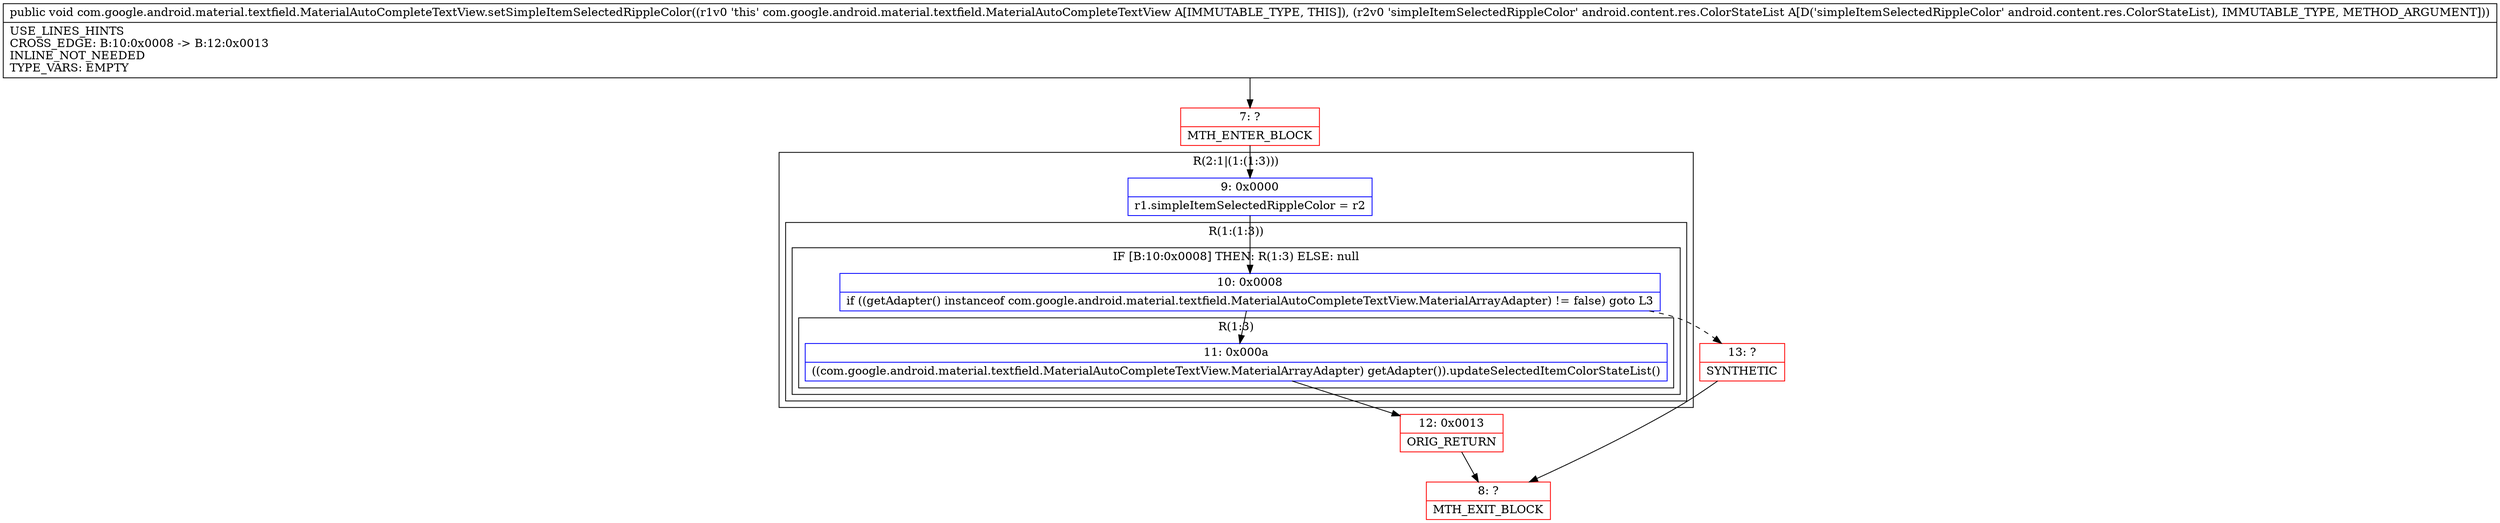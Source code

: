 digraph "CFG forcom.google.android.material.textfield.MaterialAutoCompleteTextView.setSimpleItemSelectedRippleColor(Landroid\/content\/res\/ColorStateList;)V" {
subgraph cluster_Region_733914593 {
label = "R(2:1|(1:(1:3)))";
node [shape=record,color=blue];
Node_9 [shape=record,label="{9\:\ 0x0000|r1.simpleItemSelectedRippleColor = r2\l}"];
subgraph cluster_Region_1030602170 {
label = "R(1:(1:3))";
node [shape=record,color=blue];
subgraph cluster_IfRegion_1477612975 {
label = "IF [B:10:0x0008] THEN: R(1:3) ELSE: null";
node [shape=record,color=blue];
Node_10 [shape=record,label="{10\:\ 0x0008|if ((getAdapter() instanceof com.google.android.material.textfield.MaterialAutoCompleteTextView.MaterialArrayAdapter) != false) goto L3\l}"];
subgraph cluster_Region_326544760 {
label = "R(1:3)";
node [shape=record,color=blue];
Node_11 [shape=record,label="{11\:\ 0x000a|((com.google.android.material.textfield.MaterialAutoCompleteTextView.MaterialArrayAdapter) getAdapter()).updateSelectedItemColorStateList()\l}"];
}
}
}
}
Node_7 [shape=record,color=red,label="{7\:\ ?|MTH_ENTER_BLOCK\l}"];
Node_12 [shape=record,color=red,label="{12\:\ 0x0013|ORIG_RETURN\l}"];
Node_8 [shape=record,color=red,label="{8\:\ ?|MTH_EXIT_BLOCK\l}"];
Node_13 [shape=record,color=red,label="{13\:\ ?|SYNTHETIC\l}"];
MethodNode[shape=record,label="{public void com.google.android.material.textfield.MaterialAutoCompleteTextView.setSimpleItemSelectedRippleColor((r1v0 'this' com.google.android.material.textfield.MaterialAutoCompleteTextView A[IMMUTABLE_TYPE, THIS]), (r2v0 'simpleItemSelectedRippleColor' android.content.res.ColorStateList A[D('simpleItemSelectedRippleColor' android.content.res.ColorStateList), IMMUTABLE_TYPE, METHOD_ARGUMENT]))  | USE_LINES_HINTS\lCROSS_EDGE: B:10:0x0008 \-\> B:12:0x0013\lINLINE_NOT_NEEDED\lTYPE_VARS: EMPTY\l}"];
MethodNode -> Node_7;Node_9 -> Node_10;
Node_10 -> Node_11;
Node_10 -> Node_13[style=dashed];
Node_11 -> Node_12;
Node_7 -> Node_9;
Node_12 -> Node_8;
Node_13 -> Node_8;
}

